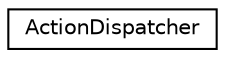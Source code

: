 digraph "Graphical Class Hierarchy"
{
  edge [fontname="Helvetica",fontsize="10",labelfontname="Helvetica",labelfontsize="10"];
  node [fontname="Helvetica",fontsize="10",shape=record];
  rankdir="LR";
  Node1 [label="ActionDispatcher",height=0.2,width=0.4,color="black", fillcolor="white", style="filled",URL="$class_cake_1_1_http_1_1_action_dispatcher.html"];
}
